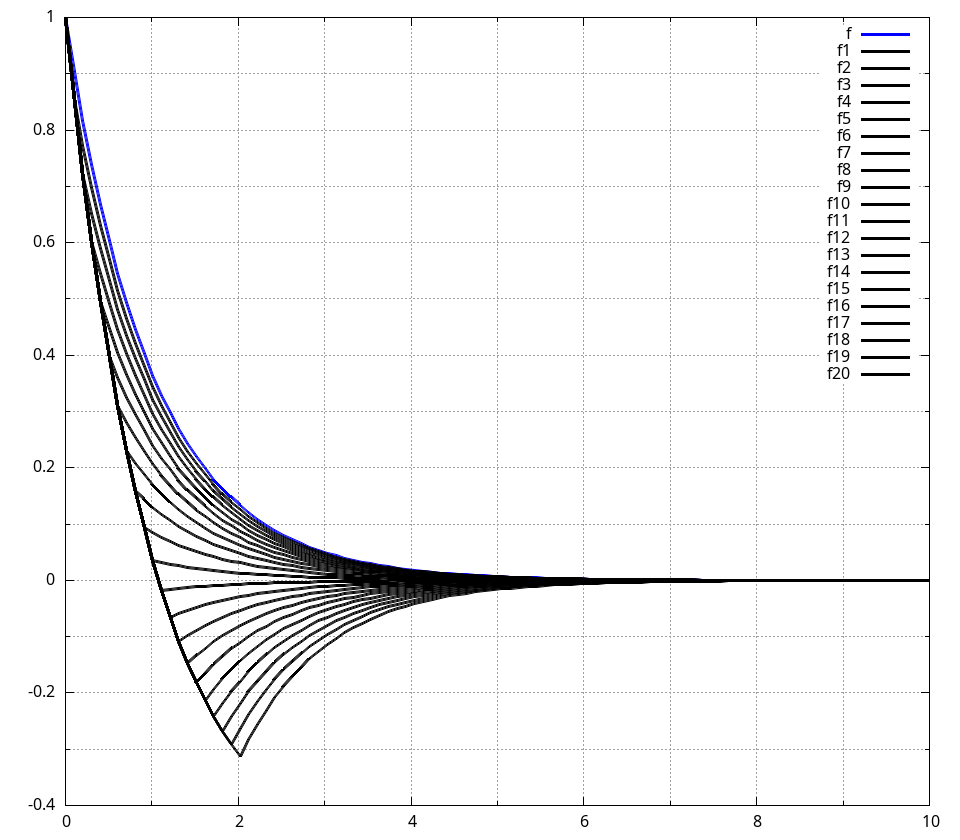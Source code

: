 
set mxtics 2
set mytics 2
set grid
set grid mxtics
set grid mytics
set grid xtics ytics
set xrange [0:10] 
#set yrange [-1.5:1.5] 

set style line 1 lc "#000000" lw 3
set style line 2 lc "#0000FF" lw 3
set style line 3 lc "#FF0000" lw 3
set style line 4 lc "#00FF00" lw 3
set style line 5 lc "#FF00FF" lw 3
set style line 6 lc "#FF8833" lw 3

set term png size 960,840 font 20 enhanced
set output 'error_propagate.png'

l = 1
h = 0.1
d = 0.05
step(x,a) = x>a ? 1 : 0
f(x) = exp(-l*x)
f1(x) = exp(-l*x) - (d * exp(-l*(x-1*h)) * step(x,1*h))
f2(x) = exp(-l*x) - (d * exp(-l*(x-1*h)) * step(x,1*h)) - (d * exp(-l*(x-2*h)) * step(x,2*h))
f3(x) = exp(-l*x) - (d * exp(-l*(x-1*h)) * step(x,1*h)) - (d * exp(-l*(x-2*h)) * step(x,2*h)) - (d * exp(-l*(x-3*h)) * step(x,3*h))
f4(x) = exp(-l*x) - (d * exp(-l*(x-1*h)) * step(x,1*h)) - (d * exp(-l*(x-2*h)) * step(x,2*h)) - (d * exp(-l*(x-3*h)) * step(x,3*h)) - (d * exp(-l*(x-4*h)) * step(x,4*h))
f5(x) = exp(-l*x) - (d * exp(-l*(x-1*h)) * step(x,1*h)) - (d * exp(-l*(x-2*h)) * step(x,2*h)) - (d * exp(-l*(x-3*h)) * step(x,3*h)) - (d * exp(-l*(x-4*h)) * step(x,4*h)) - (d * exp(-l*(x-5*h)) * step(x,5*h))
f6(x) = exp(-l*x) - (d * exp(-l*(x-1*h)) * step(x,1*h)) - (d * exp(-l*(x-2*h)) * step(x,2*h)) - (d * exp(-l*(x-3*h)) * step(x,3*h)) - (d * exp(-l*(x-4*h)) * step(x,4*h)) - (d * exp(-l*(x-5*h)) * step(x,5*h)) - (d * exp(-l*(x-6*h)) * step(x,6*h))
f7(x) = exp(-l*x) - (d * exp(-l*(x-1*h)) * step(x,1*h)) - (d * exp(-l*(x-2*h)) * step(x,2*h)) - (d * exp(-l*(x-3*h)) * step(x,3*h)) - (d * exp(-l*(x-4*h)) * step(x,4*h)) - (d * exp(-l*(x-5*h)) * step(x,5*h)) - (d * exp(-l*(x-6*h)) * step(x,6*h)) - (d * exp(-l*(x-7*h)) * step(x,7*h))
f8(x) = exp(-l*x) - (d * exp(-l*(x-1*h)) * step(x,1*h)) - (d * exp(-l*(x-2*h)) * step(x,2*h)) - (d * exp(-l*(x-3*h)) * step(x,3*h)) - (d * exp(-l*(x-4*h)) * step(x,4*h)) - (d * exp(-l*(x-5*h)) * step(x,5*h)) - (d * exp(-l*(x-6*h)) * step(x,6*h)) - (d * exp(-l*(x-7*h)) * step(x,7*h)) - (d * exp(-l*(x-8*h)) * step(x,8*h))
f9(x) = exp(-l*x) - (d * exp(-l*(x-1*h)) * step(x,1*h)) - (d * exp(-l*(x-2*h)) * step(x,2*h)) - (d * exp(-l*(x-3*h)) * step(x,3*h)) - (d * exp(-l*(x-4*h)) * step(x,4*h)) - (d * exp(-l*(x-5*h)) * step(x,5*h)) - (d * exp(-l*(x-6*h)) * step(x,6*h)) - (d * exp(-l*(x-7*h)) * step(x,7*h)) - (d * exp(-l*(x-8*h)) * step(x,8*h)) - (d * exp(-l*(x-9*h)) * step(x,9*h))
f10(x) = exp(-l*x) - (d * exp(-l*(x-1*h)) * step(x,1*h)) - (d * exp(-l*(x-2*h)) * step(x,2*h)) - (d * exp(-l*(x-3*h)) * step(x,3*h)) - (d * exp(-l*(x-4*h)) * step(x,4*h)) - (d * exp(-l*(x-5*h)) * step(x,5*h)) - (d * exp(-l*(x-6*h)) * step(x,6*h)) - (d * exp(-l*(x-7*h)) * step(x,7*h)) - (d * exp(-l*(x-8*h)) * step(x,8*h)) - (d * exp(-l*(x-9*h)) * step(x,9*h)) - (d * exp(-l*(x-10*h)) * step(x,10*h))
f11(x) = exp(-l*x) - (d * exp(-l*(x-1*h)) * step(x,1*h)) - (d * exp(-l*(x-2*h)) * step(x,2*h)) - (d * exp(-l*(x-3*h)) * step(x,3*h)) - (d * exp(-l*(x-4*h)) * step(x,4*h)) - (d * exp(-l*(x-5*h)) * step(x,5*h)) - (d * exp(-l*(x-6*h)) * step(x,6*h)) - (d * exp(-l*(x-7*h)) * step(x,7*h)) - (d * exp(-l*(x-8*h)) * step(x,8*h)) - (d * exp(-l*(x-9*h)) * step(x,9*h)) - (d * exp(-l*(x-10*h)) * step(x,10*h)) - (d * exp(-l*(x-11*h)) * step(x,11*h))
f12(x) = exp(-l*x) - (d * exp(-l*(x-1*h)) * step(x,1*h)) - (d * exp(-l*(x-2*h)) * step(x,2*h)) - (d * exp(-l*(x-3*h)) * step(x,3*h)) - (d * exp(-l*(x-4*h)) * step(x,4*h)) - (d * exp(-l*(x-5*h)) * step(x,5*h)) - (d * exp(-l*(x-6*h)) * step(x,6*h)) - (d * exp(-l*(x-7*h)) * step(x,7*h)) - (d * exp(-l*(x-8*h)) * step(x,8*h)) - (d * exp(-l*(x-9*h)) * step(x,9*h)) - (d * exp(-l*(x-10*h)) * step(x,10*h)) - (d * exp(-l*(x-11*h)) * step(x,11*h)) - (d * exp(-l*(x-12*h)) * step(x,12*h))
f13(x) = exp(-l*x) - (d * exp(-l*(x-1*h)) * step(x,1*h)) - (d * exp(-l*(x-2*h)) * step(x,2*h)) - (d * exp(-l*(x-3*h)) * step(x,3*h)) - (d * exp(-l*(x-4*h)) * step(x,4*h)) - (d * exp(-l*(x-5*h)) * step(x,5*h)) - (d * exp(-l*(x-6*h)) * step(x,6*h)) - (d * exp(-l*(x-7*h)) * step(x,7*h)) - (d * exp(-l*(x-8*h)) * step(x,8*h)) - (d * exp(-l*(x-9*h)) * step(x,9*h)) - (d * exp(-l*(x-10*h)) * step(x,10*h)) - (d * exp(-l*(x-11*h)) * step(x,11*h)) - (d * exp(-l*(x-12*h)) * step(x,12*h)) - (d * exp(-l*(x-13*h)) * step(x,13*h))
f14(x) = exp(-l*x) - (d * exp(-l*(x-1*h)) * step(x,1*h)) - (d * exp(-l*(x-2*h)) * step(x,2*h)) - (d * exp(-l*(x-3*h)) * step(x,3*h)) - (d * exp(-l*(x-4*h)) * step(x,4*h)) - (d * exp(-l*(x-5*h)) * step(x,5*h)) - (d * exp(-l*(x-6*h)) * step(x,6*h)) - (d * exp(-l*(x-7*h)) * step(x,7*h)) - (d * exp(-l*(x-8*h)) * step(x,8*h)) - (d * exp(-l*(x-9*h)) * step(x,9*h)) - (d * exp(-l*(x-10*h)) * step(x,10*h)) - (d * exp(-l*(x-11*h)) * step(x,11*h)) - (d * exp(-l*(x-12*h)) * step(x,12*h)) - (d * exp(-l*(x-13*h)) * step(x,13*h)) - (d * exp(-l*(x-14*h)) * step(x,14*h))
f15(x) = exp(-l*x) - (d * exp(-l*(x-1*h)) * step(x,1*h)) - (d * exp(-l*(x-2*h)) * step(x,2*h)) - (d * exp(-l*(x-3*h)) * step(x,3*h)) - (d * exp(-l*(x-4*h)) * step(x,4*h)) - (d * exp(-l*(x-5*h)) * step(x,5*h)) - (d * exp(-l*(x-6*h)) * step(x,6*h)) - (d * exp(-l*(x-7*h)) * step(x,7*h)) - (d * exp(-l*(x-8*h)) * step(x,8*h)) - (d * exp(-l*(x-9*h)) * step(x,9*h)) - (d * exp(-l*(x-10*h)) * step(x,10*h)) - (d * exp(-l*(x-11*h)) * step(x,11*h)) - (d * exp(-l*(x-12*h)) * step(x,12*h)) - (d * exp(-l*(x-13*h)) * step(x,13*h)) - (d * exp(-l*(x-14*h)) * step(x,14*h)) - (d * exp(-l*(x-15*h)) * step(x,15*h))
f16(x) = exp(-l*x) - (d * exp(-l*(x-1*h)) * step(x,1*h)) - (d * exp(-l*(x-2*h)) * step(x,2*h)) - (d * exp(-l*(x-3*h)) * step(x,3*h)) - (d * exp(-l*(x-4*h)) * step(x,4*h)) - (d * exp(-l*(x-5*h)) * step(x,5*h)) - (d * exp(-l*(x-6*h)) * step(x,6*h)) - (d * exp(-l*(x-7*h)) * step(x,7*h)) - (d * exp(-l*(x-8*h)) * step(x,8*h)) - (d * exp(-l*(x-9*h)) * step(x,9*h)) - (d * exp(-l*(x-10*h)) * step(x,10*h)) - (d * exp(-l*(x-11*h)) * step(x,11*h)) - (d * exp(-l*(x-12*h)) * step(x,12*h)) - (d * exp(-l*(x-13*h)) * step(x,13*h)) - (d * exp(-l*(x-14*h)) * step(x,14*h)) - (d * exp(-l*(x-15*h)) * step(x,15*h)) - (d * exp(-l*(x-16*h)) * step(x,16*h))
f17(x) = exp(-l*x) - (d * exp(-l*(x-1*h)) * step(x,1*h)) - (d * exp(-l*(x-2*h)) * step(x,2*h)) - (d * exp(-l*(x-3*h)) * step(x,3*h)) - (d * exp(-l*(x-4*h)) * step(x,4*h)) - (d * exp(-l*(x-5*h)) * step(x,5*h)) - (d * exp(-l*(x-6*h)) * step(x,6*h)) - (d * exp(-l*(x-7*h)) * step(x,7*h)) - (d * exp(-l*(x-8*h)) * step(x,8*h)) - (d * exp(-l*(x-9*h)) * step(x,9*h)) - (d * exp(-l*(x-10*h)) * step(x,10*h)) - (d * exp(-l*(x-11*h)) * step(x,11*h)) - (d * exp(-l*(x-12*h)) * step(x,12*h)) - (d * exp(-l*(x-13*h)) * step(x,13*h)) - (d * exp(-l*(x-14*h)) * step(x,14*h)) - (d * exp(-l*(x-15*h)) * step(x,15*h)) - (d * exp(-l*(x-16*h)) * step(x,16*h)) - (d * exp(-l*(x-17*h)) * step(x,17*h))
f18(x) = exp(-l*x) - (d * exp(-l*(x-1*h)) * step(x,1*h)) - (d * exp(-l*(x-2*h)) * step(x,2*h)) - (d * exp(-l*(x-3*h)) * step(x,3*h)) - (d * exp(-l*(x-4*h)) * step(x,4*h)) - (d * exp(-l*(x-5*h)) * step(x,5*h)) - (d * exp(-l*(x-6*h)) * step(x,6*h)) - (d * exp(-l*(x-7*h)) * step(x,7*h)) - (d * exp(-l*(x-8*h)) * step(x,8*h)) - (d * exp(-l*(x-9*h)) * step(x,9*h)) - (d * exp(-l*(x-10*h)) * step(x,10*h)) - (d * exp(-l*(x-11*h)) * step(x,11*h)) - (d * exp(-l*(x-12*h)) * step(x,12*h)) - (d * exp(-l*(x-13*h)) * step(x,13*h)) - (d * exp(-l*(x-14*h)) * step(x,14*h)) - (d * exp(-l*(x-15*h)) * step(x,15*h)) - (d * exp(-l*(x-16*h)) * step(x,16*h)) - (d * exp(-l*(x-17*h)) * step(x,17*h)) - (d * exp(-l*(x-18*h)) * step(x,18*h))
f19(x) = exp(-l*x) - (d * exp(-l*(x-1*h)) * step(x,1*h)) - (d * exp(-l*(x-2*h)) * step(x,2*h)) - (d * exp(-l*(x-3*h)) * step(x,3*h)) - (d * exp(-l*(x-4*h)) * step(x,4*h)) - (d * exp(-l*(x-5*h)) * step(x,5*h)) - (d * exp(-l*(x-6*h)) * step(x,6*h)) - (d * exp(-l*(x-7*h)) * step(x,7*h)) - (d * exp(-l*(x-8*h)) * step(x,8*h)) - (d * exp(-l*(x-9*h)) * step(x,9*h)) - (d * exp(-l*(x-10*h)) * step(x,10*h)) - (d * exp(-l*(x-11*h)) * step(x,11*h)) - (d * exp(-l*(x-12*h)) * step(x,12*h)) - (d * exp(-l*(x-13*h)) * step(x,13*h)) - (d * exp(-l*(x-14*h)) * step(x,14*h)) - (d * exp(-l*(x-15*h)) * step(x,15*h)) - (d * exp(-l*(x-16*h)) * step(x,16*h)) - (d * exp(-l*(x-17*h)) * step(x,17*h)) - (d * exp(-l*(x-18*h)) * step(x,18*h)) - (d * exp(-l*(x-19*h)) * step(x,19*h))
f20(x) = exp(-l*x) - (d * exp(-l*(x-1*h)) * step(x,1*h)) - (d * exp(-l*(x-2*h)) * step(x,2*h)) - (d * exp(-l*(x-3*h)) * step(x,3*h)) - (d * exp(-l*(x-4*h)) * step(x,4*h)) - (d * exp(-l*(x-5*h)) * step(x,5*h)) - (d * exp(-l*(x-6*h)) * step(x,6*h)) - (d * exp(-l*(x-7*h)) * step(x,7*h)) - (d * exp(-l*(x-8*h)) * step(x,8*h)) - (d * exp(-l*(x-9*h)) * step(x,9*h)) - (d * exp(-l*(x-10*h)) * step(x,10*h)) - (d * exp(-l*(x-11*h)) * step(x,11*h)) - (d * exp(-l*(x-12*h)) * step(x,12*h)) - (d * exp(-l*(x-13*h)) * step(x,13*h)) - (d * exp(-l*(x-14*h)) * step(x,14*h)) - (d * exp(-l*(x-15*h)) * step(x,15*h)) - (d * exp(-l*(x-16*h)) * step(x,16*h)) - (d * exp(-l*(x-17*h)) * step(x,17*h)) - (d * exp(-l*(x-18*h)) * step(x,18*h)) - (d * exp(-l*(x-19*h)) * step(x,19*h)) - (d * exp(-l*(x-20*h)) * step(x,20*h))


plot f(x) title 'f' with lines linestyle 2,\
f1(x) title 'f1' with lines linestyle 1,\
f2(x) title 'f2' with lines linestyle 1,\
f3(x) title 'f3' with lines linestyle 1,\
f4(x) title 'f4' with lines linestyle 1,\
f5(x) title 'f5' with lines linestyle 1,\
f6(x) title 'f6' with lines linestyle 1,\
f7(x) title 'f7' with lines linestyle 1,\
f8(x) title 'f8' with lines linestyle 1,\
f9(x) title 'f9' with lines linestyle 1,\
f10(x) title 'f10' with lines linestyle 1,\
f11(x) title 'f11' with lines linestyle 1,\
f12(x) title 'f12' with lines linestyle 1,\
f13(x) title 'f13' with lines linestyle 1,\
f14(x) title 'f14' with lines linestyle 1,\
f15(x) title 'f15' with lines linestyle 1,\
f16(x) title 'f16' with lines linestyle 1,\
f17(x) title 'f17' with lines linestyle 1,\
f18(x) title 'f18' with lines linestyle 1,\
f19(x) title 'f19' with lines linestyle 1,\
f20(x) title 'f20' with lines linestyle 1
